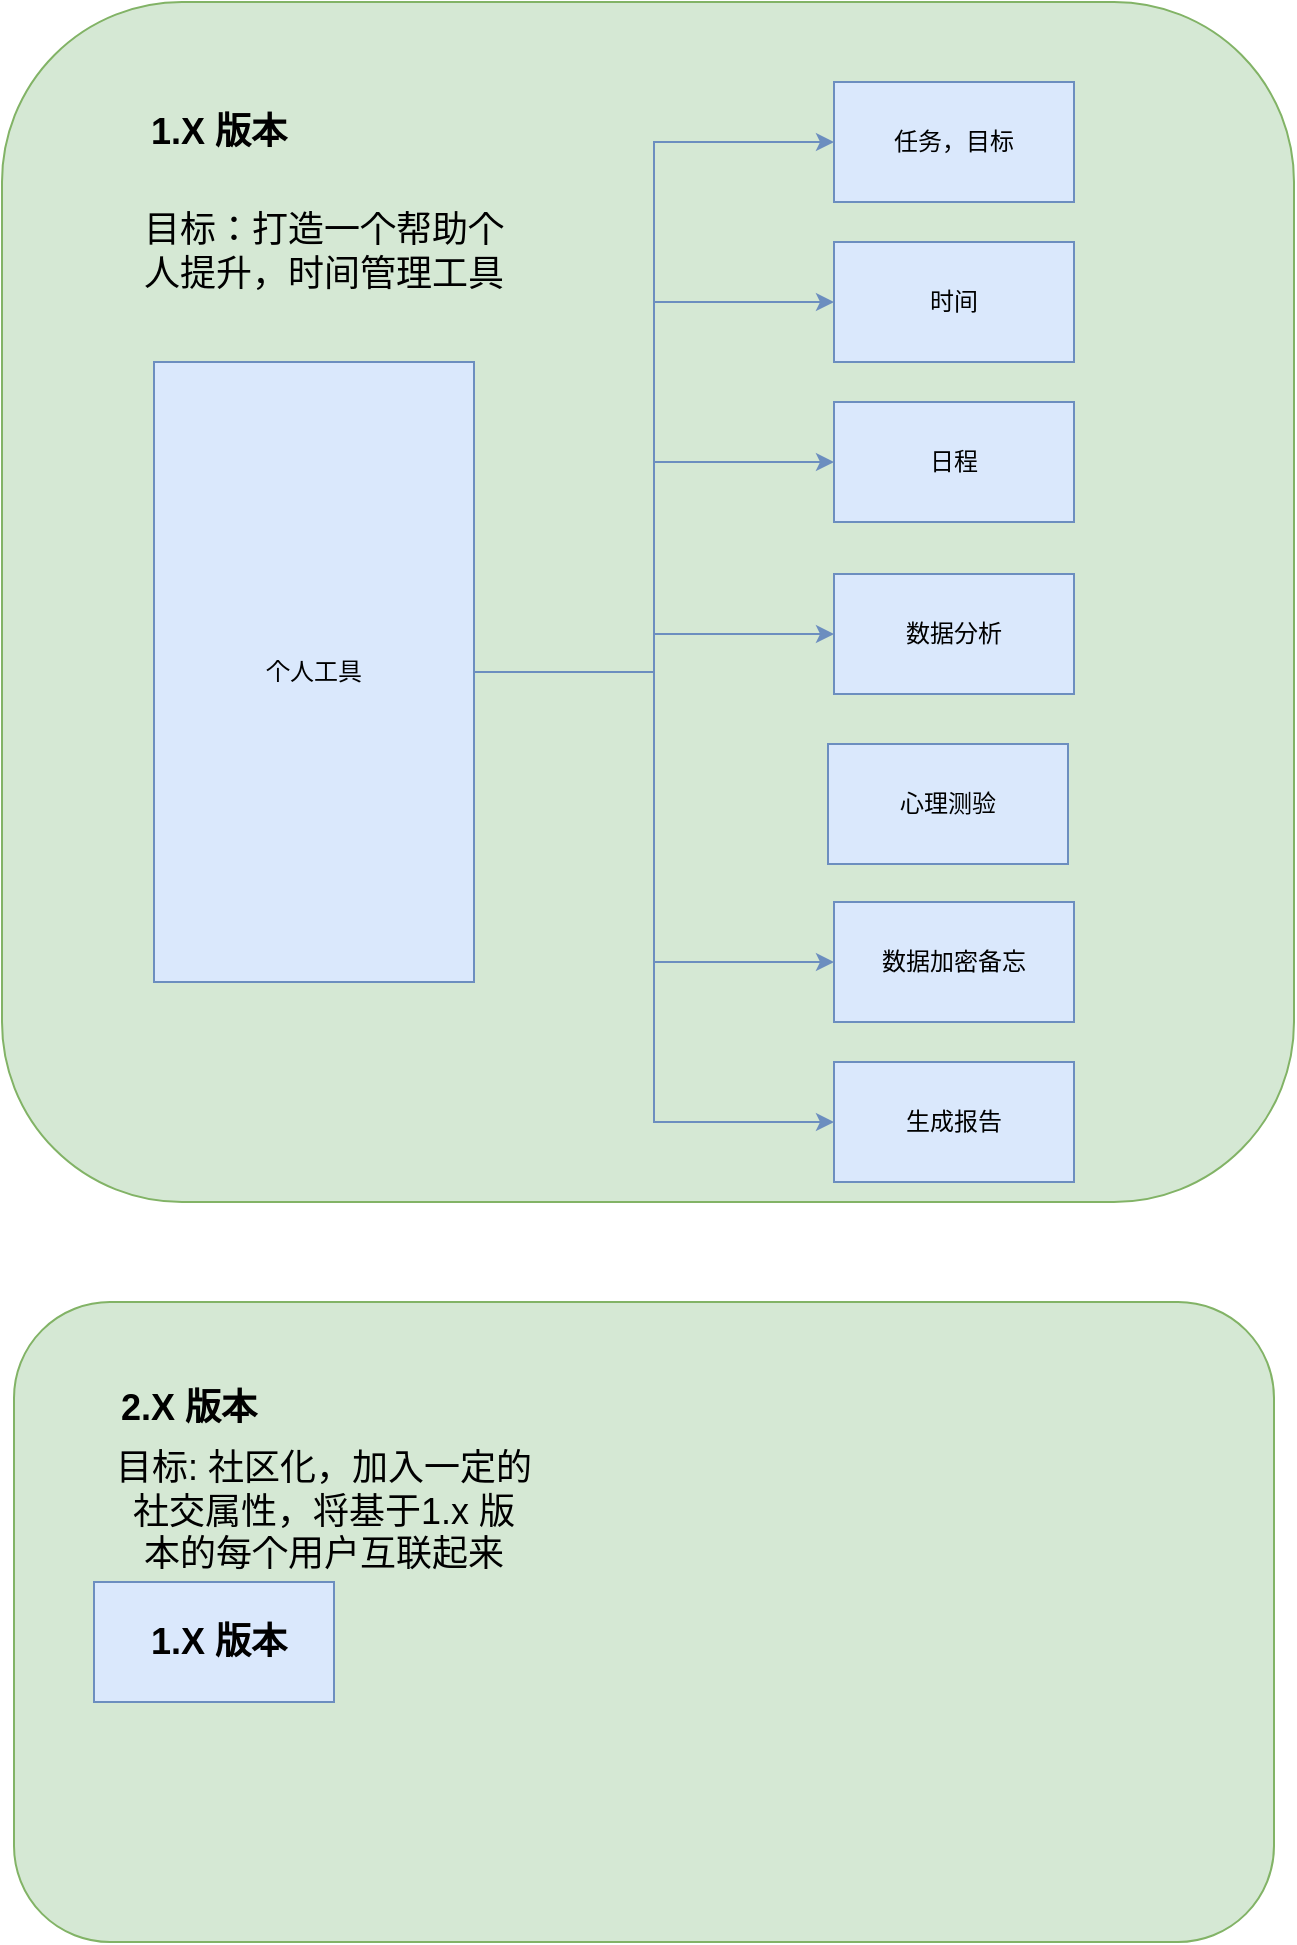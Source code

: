 <mxfile version="20.4.0" type="github">
  <diagram id="b4kIOtqKe5-Rke0ufVLy" name="第 1 页">
    <mxGraphModel dx="1835" dy="1053" grid="1" gridSize="10" guides="1" tooltips="1" connect="1" arrows="1" fold="1" page="1" pageScale="1" pageWidth="413" pageHeight="291" math="0" shadow="0">
      <root>
        <mxCell id="0" />
        <mxCell id="1" parent="0" />
        <mxCell id="CHVG-9VIsM-Ay3hfymmI-17" value="" style="rounded=1;whiteSpace=wrap;html=1;fillColor=#d5e8d4;strokeColor=#82b366;" vertex="1" parent="1">
          <mxGeometry x="-206" y="-140" width="646" height="600" as="geometry" />
        </mxCell>
        <mxCell id="CHVG-9VIsM-Ay3hfymmI-9" style="edgeStyle=orthogonalEdgeStyle;rounded=0;orthogonalLoop=1;jettySize=auto;html=1;entryX=0;entryY=0.5;entryDx=0;entryDy=0;fillColor=#dae8fc;strokeColor=#6c8ebf;" edge="1" parent="1" source="CHVG-9VIsM-Ay3hfymmI-1" target="CHVG-9VIsM-Ay3hfymmI-3">
          <mxGeometry relative="1" as="geometry" />
        </mxCell>
        <mxCell id="CHVG-9VIsM-Ay3hfymmI-10" style="edgeStyle=orthogonalEdgeStyle;rounded=0;orthogonalLoop=1;jettySize=auto;html=1;fillColor=#dae8fc;strokeColor=#6c8ebf;" edge="1" parent="1" source="CHVG-9VIsM-Ay3hfymmI-1" target="CHVG-9VIsM-Ay3hfymmI-5">
          <mxGeometry relative="1" as="geometry" />
        </mxCell>
        <mxCell id="CHVG-9VIsM-Ay3hfymmI-11" style="edgeStyle=orthogonalEdgeStyle;rounded=0;orthogonalLoop=1;jettySize=auto;html=1;entryX=0;entryY=0.5;entryDx=0;entryDy=0;fillColor=#dae8fc;strokeColor=#6c8ebf;" edge="1" parent="1" source="CHVG-9VIsM-Ay3hfymmI-1" target="CHVG-9VIsM-Ay3hfymmI-7">
          <mxGeometry relative="1" as="geometry" />
        </mxCell>
        <mxCell id="CHVG-9VIsM-Ay3hfymmI-13" style="edgeStyle=orthogonalEdgeStyle;rounded=0;orthogonalLoop=1;jettySize=auto;html=1;entryX=0;entryY=0.5;entryDx=0;entryDy=0;fillColor=#dae8fc;strokeColor=#6c8ebf;" edge="1" parent="1" source="CHVG-9VIsM-Ay3hfymmI-1" target="CHVG-9VIsM-Ay3hfymmI-12">
          <mxGeometry relative="1" as="geometry" />
        </mxCell>
        <mxCell id="CHVG-9VIsM-Ay3hfymmI-22" style="edgeStyle=orthogonalEdgeStyle;rounded=0;orthogonalLoop=1;jettySize=auto;html=1;entryX=0;entryY=0.5;entryDx=0;entryDy=0;fontSize=18;fillColor=#dae8fc;strokeColor=#6c8ebf;" edge="1" parent="1" source="CHVG-9VIsM-Ay3hfymmI-1" target="CHVG-9VIsM-Ay3hfymmI-19">
          <mxGeometry relative="1" as="geometry" />
        </mxCell>
        <mxCell id="CHVG-9VIsM-Ay3hfymmI-25" style="edgeStyle=orthogonalEdgeStyle;rounded=0;orthogonalLoop=1;jettySize=auto;html=1;entryX=0;entryY=0.5;entryDx=0;entryDy=0;fontSize=18;fillColor=#dae8fc;strokeColor=#6c8ebf;" edge="1" parent="1" source="CHVG-9VIsM-Ay3hfymmI-1" target="CHVG-9VIsM-Ay3hfymmI-24">
          <mxGeometry relative="1" as="geometry" />
        </mxCell>
        <mxCell id="CHVG-9VIsM-Ay3hfymmI-1" value="个人工具" style="rounded=0;whiteSpace=wrap;html=1;fillColor=#dae8fc;strokeColor=#6c8ebf;" vertex="1" parent="1">
          <mxGeometry x="-130" y="40" width="160" height="310" as="geometry" />
        </mxCell>
        <mxCell id="CHVG-9VIsM-Ay3hfymmI-3" value="任务，目标" style="rounded=0;whiteSpace=wrap;html=1;fillColor=#dae8fc;strokeColor=#6c8ebf;" vertex="1" parent="1">
          <mxGeometry x="210" y="-100" width="120" height="60" as="geometry" />
        </mxCell>
        <mxCell id="CHVG-9VIsM-Ay3hfymmI-5" value="时间" style="rounded=0;whiteSpace=wrap;html=1;fillColor=#dae8fc;strokeColor=#6c8ebf;" vertex="1" parent="1">
          <mxGeometry x="210" y="-20" width="120" height="60" as="geometry" />
        </mxCell>
        <mxCell id="CHVG-9VIsM-Ay3hfymmI-7" value="日程" style="rounded=0;whiteSpace=wrap;html=1;fillColor=#dae8fc;strokeColor=#6c8ebf;" vertex="1" parent="1">
          <mxGeometry x="210" y="60" width="120" height="60" as="geometry" />
        </mxCell>
        <mxCell id="CHVG-9VIsM-Ay3hfymmI-12" value="数据分析" style="rounded=0;whiteSpace=wrap;html=1;fillColor=#dae8fc;strokeColor=#6c8ebf;" vertex="1" parent="1">
          <mxGeometry x="210" y="146" width="120" height="60" as="geometry" />
        </mxCell>
        <mxCell id="CHVG-9VIsM-Ay3hfymmI-14" value="心理测验" style="rounded=0;whiteSpace=wrap;html=1;fillColor=#dae8fc;strokeColor=#6c8ebf;" vertex="1" parent="1">
          <mxGeometry x="207" y="231" width="120" height="60" as="geometry" />
        </mxCell>
        <mxCell id="CHVG-9VIsM-Ay3hfymmI-18" value="&lt;font style=&quot;font-size: 18px;&quot;&gt;&lt;b&gt;&amp;nbsp;1.X 版本&lt;/b&gt;&lt;/font&gt;" style="text;html=1;strokeColor=none;fillColor=none;align=center;verticalAlign=middle;whiteSpace=wrap;rounded=0;" vertex="1" parent="1">
          <mxGeometry x="-150" y="-90" width="100" height="30" as="geometry" />
        </mxCell>
        <mxCell id="CHVG-9VIsM-Ay3hfymmI-19" value="数据加密备忘" style="rounded=0;whiteSpace=wrap;html=1;fillColor=#dae8fc;strokeColor=#6c8ebf;" vertex="1" parent="1">
          <mxGeometry x="210" y="310" width="120" height="60" as="geometry" />
        </mxCell>
        <mxCell id="CHVG-9VIsM-Ay3hfymmI-24" value="生成报告" style="rounded=0;whiteSpace=wrap;html=1;fillColor=#dae8fc;strokeColor=#6c8ebf;" vertex="1" parent="1">
          <mxGeometry x="210" y="390" width="120" height="60" as="geometry" />
        </mxCell>
        <mxCell id="CHVG-9VIsM-Ay3hfymmI-29" value="目标：打造一个帮助个人提升，时间管理工具" style="text;html=1;strokeColor=none;fillColor=none;align=center;verticalAlign=middle;whiteSpace=wrap;rounded=0;fontSize=18;" vertex="1" parent="1">
          <mxGeometry x="-140" y="-40" width="190" height="50" as="geometry" />
        </mxCell>
        <mxCell id="CHVG-9VIsM-Ay3hfymmI-30" value="" style="rounded=1;whiteSpace=wrap;html=1;fillColor=#d5e8d4;strokeColor=#82b366;" vertex="1" parent="1">
          <mxGeometry x="-200" y="510" width="630" height="320" as="geometry" />
        </mxCell>
        <mxCell id="CHVG-9VIsM-Ay3hfymmI-31" value="&lt;b style=&quot;font-size: 18px;&quot;&gt;&amp;nbsp;1.X 版本&lt;/b&gt;" style="rounded=0;whiteSpace=wrap;html=1;fillColor=#dae8fc;strokeColor=#6c8ebf;" vertex="1" parent="1">
          <mxGeometry x="-160" y="650" width="120" height="60" as="geometry" />
        </mxCell>
        <mxCell id="CHVG-9VIsM-Ay3hfymmI-32" value="&lt;font style=&quot;font-size: 18px;&quot;&gt;&lt;b&gt;&amp;nbsp;2.X 版本&lt;/b&gt;&lt;/font&gt;" style="text;html=1;strokeColor=none;fillColor=none;align=center;verticalAlign=middle;whiteSpace=wrap;rounded=0;" vertex="1" parent="1">
          <mxGeometry x="-170" y="544" width="110" height="38" as="geometry" />
        </mxCell>
        <mxCell id="CHVG-9VIsM-Ay3hfymmI-33" value="目标: 社区化，加入一定的社交属性，将基于1.x 版本的每个用户互联起来" style="text;html=1;strokeColor=none;fillColor=none;align=center;verticalAlign=middle;whiteSpace=wrap;rounded=0;fontSize=18;" vertex="1" parent="1">
          <mxGeometry x="-150" y="590" width="210" height="50" as="geometry" />
        </mxCell>
      </root>
    </mxGraphModel>
  </diagram>
</mxfile>
